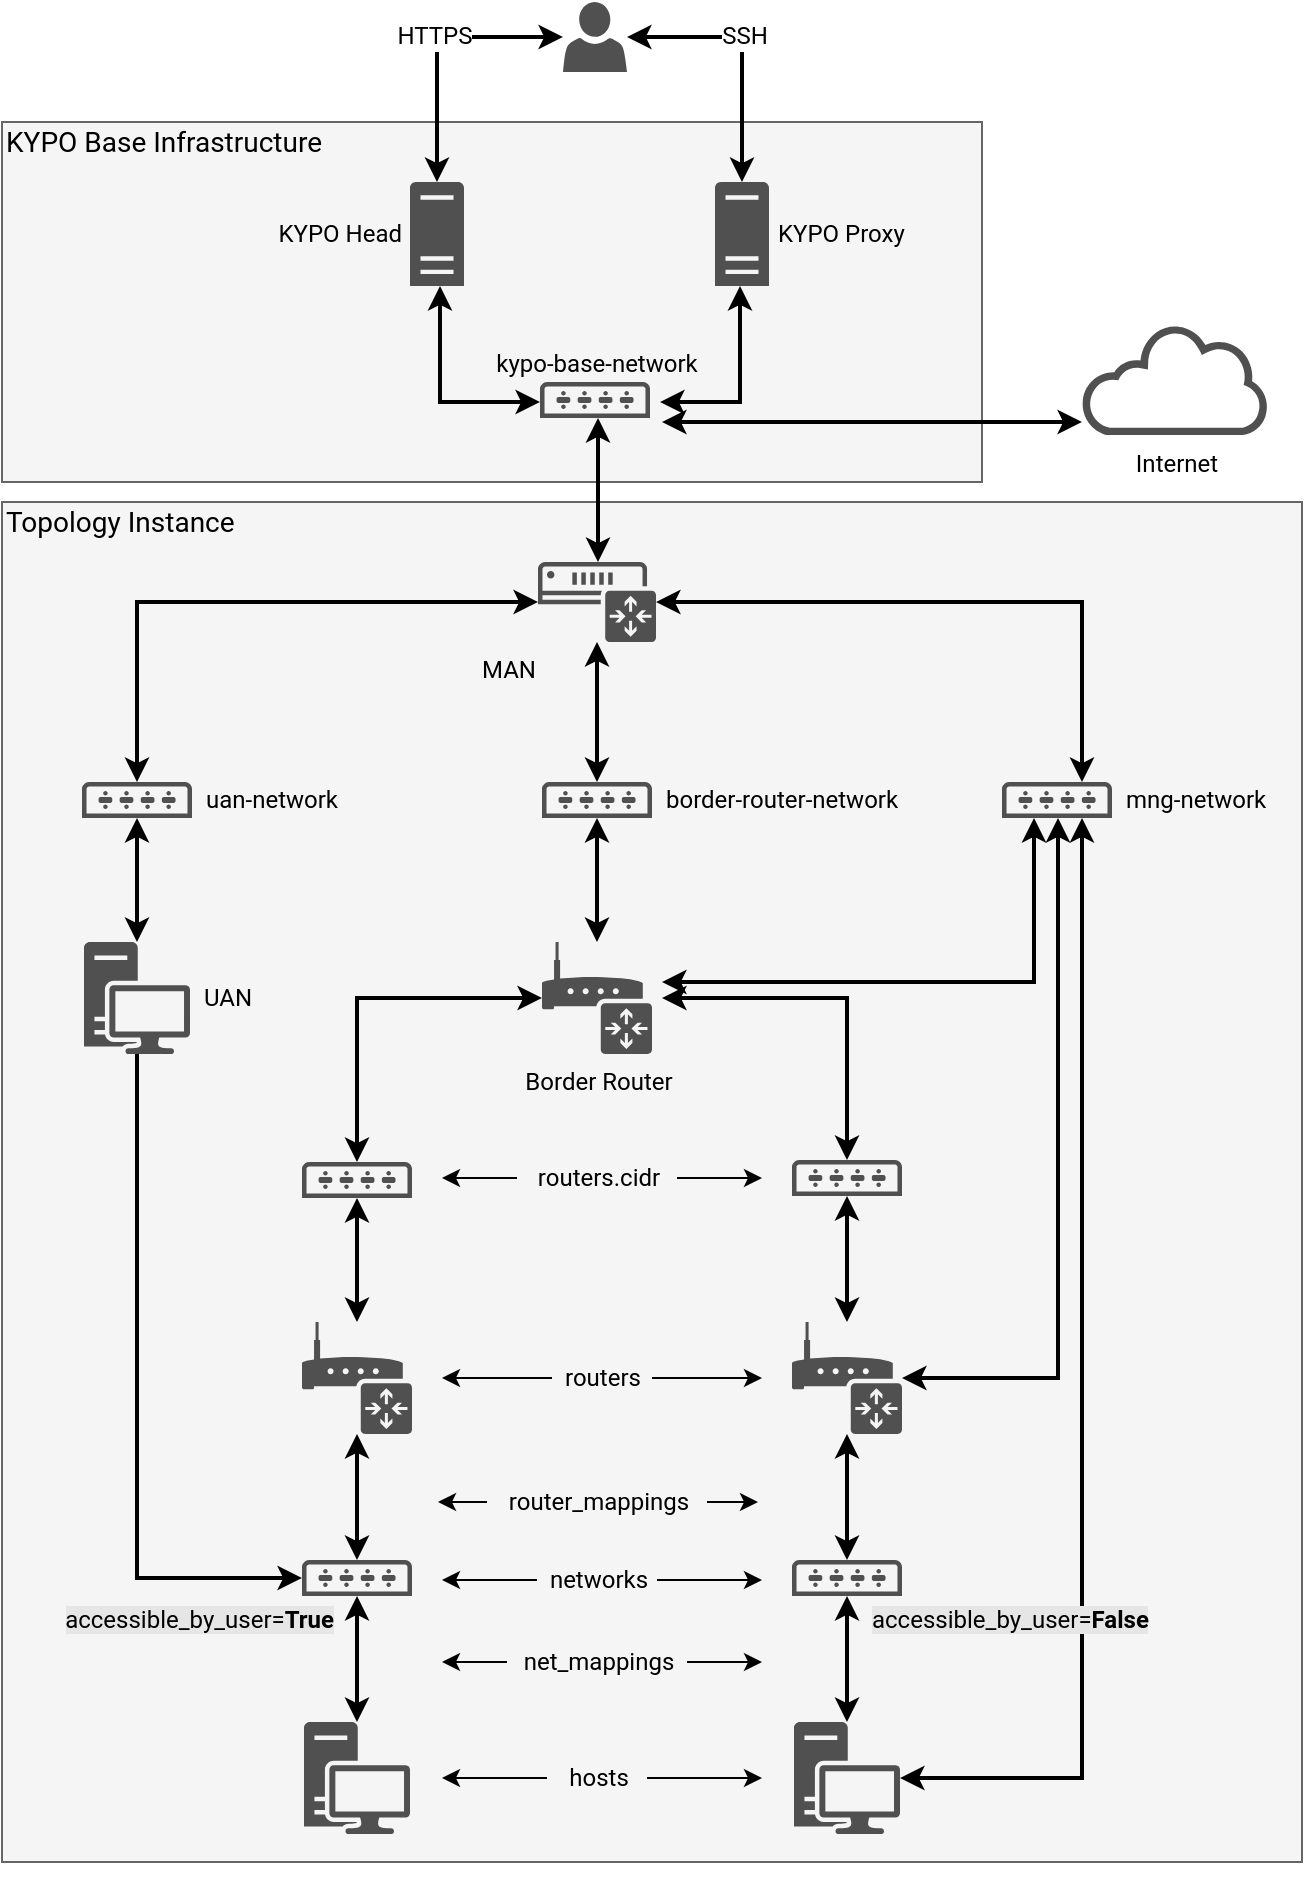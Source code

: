 <mxfile version="13.7.9" type="google"><diagram id="Jyk7rCg8KGbtXq0Xk9HY" name="Page-1"><mxGraphModel dx="2072" dy="863" grid="1" gridSize="10" guides="1" tooltips="1" connect="1" arrows="1" fold="1" page="1" pageScale="1" pageWidth="650" pageHeight="950" math="0" shadow="0"><root><mxCell id="0"/><mxCell id="iMye_LXfVpJSYTO0qSQB-12" value="background" style="" parent="0"/><mxCell id="iMye_LXfVpJSYTO0qSQB-56" value="" style="rounded=0;whiteSpace=wrap;html=1;labelBackgroundColor=none;fontSize=12;noLabel=1;fontColor=none;fillColor=none;strokeColor=#FFFFFF;" parent="iMye_LXfVpJSYTO0qSQB-12" vertex="1"><mxGeometry x="-650" width="650" height="930" as="geometry"/></mxCell><mxCell id="iMye_LXfVpJSYTO0qSQB-13" value="" style="rounded=0;whiteSpace=wrap;html=1;fillColor=#f5f5f5;strokeColor=#666666;fontColor=#333333;fontFamily=Roboto;fontSource=https%3A%2F%2Ffonts.googleapis.com%2Fcss%3Ffamily%3DRoboto;fontSize=12;" parent="iMye_LXfVpJSYTO0qSQB-12" vertex="1"><mxGeometry x="-650" y="250" width="650" height="680" as="geometry"/></mxCell><mxCell id="iMye_LXfVpJSYTO0qSQB-51" value="" style="rounded=0;whiteSpace=wrap;html=1;labelBackgroundColor=#E6E6E6;fontSize=12;strokeColor=#666666;fontColor=#333333;fillColor=#f5f5f5;fontFamily=Roboto;fontSource=https%3A%2F%2Ffonts.googleapis.com%2Fcss%3Ffamily%3DRoboto;" parent="iMye_LXfVpJSYTO0qSQB-12" vertex="1"><mxGeometry x="-650" y="60" width="490" height="180" as="geometry"/></mxCell><mxCell id="1" value="sandbox" parent="0"/><mxCell id="cK_maNlCVZVQSUSzoBmn-1" value="" style="pointerEvents=1;shadow=0;dashed=0;html=1;strokeColor=none;labelPosition=center;verticalLabelPosition=bottom;verticalAlign=top;outlineConnect=0;align=center;shape=mxgraph.office.devices.workstation;fillColor=#505050;fontFamily=Roboto;fontSource=https%3A%2F%2Ffonts.googleapis.com%2Fcss%3Ffamily%3DRoboto;fontSize=12;" parent="1" vertex="1"><mxGeometry x="-499" y="860" width="53" height="56" as="geometry"/></mxCell><mxCell id="cK_maNlCVZVQSUSzoBmn-2" value="" style="pointerEvents=1;shadow=0;dashed=0;html=1;strokeColor=none;labelPosition=center;verticalLabelPosition=bottom;verticalAlign=top;outlineConnect=0;align=center;shape=mxgraph.office.devices.workstation;fillColor=#505050;fontFamily=Roboto;fontSource=https%3A%2F%2Ffonts.googleapis.com%2Fcss%3Ffamily%3DRoboto;fontSize=12;" parent="1" vertex="1"><mxGeometry x="-254" y="860" width="53" height="56" as="geometry"/></mxCell><mxCell id="cK_maNlCVZVQSUSzoBmn-3" value="accessible_by_user=&lt;b style=&quot;font-size: 12px;&quot;&gt;True&lt;/b&gt;" style="pointerEvents=1;shadow=0;dashed=0;html=1;strokeColor=none;labelPosition=left;verticalLabelPosition=bottom;verticalAlign=top;outlineConnect=0;align=right;shape=mxgraph.office.devices.switch;spacingLeft=0;spacingBottom=0;spacingTop=0;spacing=0;spacingRight=-15;fontSize=12;labelBackgroundColor=#E6E6E6;fillColor=#505050;fontFamily=Roboto;fontSource=https%3A%2F%2Ffonts.googleapis.com%2Fcss%3Ffamily%3DRoboto;" parent="1" vertex="1"><mxGeometry x="-500" y="779" width="55" height="18" as="geometry"/></mxCell><mxCell id="cK_maNlCVZVQSUSzoBmn-5" value="" style="pointerEvents=1;shadow=0;dashed=0;html=1;strokeColor=none;labelPosition=center;verticalLabelPosition=bottom;verticalAlign=top;outlineConnect=0;align=center;shape=mxgraph.office.devices.router;fillColor=#505050;fontFamily=Roboto;fontSource=https%3A%2F%2Ffonts.googleapis.com%2Fcss%3Ffamily%3DRoboto;fontSize=12;" parent="1" vertex="1"><mxGeometry x="-500" y="660" width="55" height="56" as="geometry"/></mxCell><mxCell id="cK_maNlCVZVQSUSzoBmn-6" value="" style="pointerEvents=1;shadow=0;dashed=0;html=1;strokeColor=none;labelPosition=center;verticalLabelPosition=bottom;verticalAlign=top;outlineConnect=0;align=center;shape=mxgraph.office.devices.router;fillColor=#505050;fontFamily=Roboto;fontSource=https%3A%2F%2Ffonts.googleapis.com%2Fcss%3Ffamily%3DRoboto;fontSize=12;" parent="1" vertex="1"><mxGeometry x="-255" y="660" width="55" height="56" as="geometry"/></mxCell><mxCell id="cK_maNlCVZVQSUSzoBmn-7" value="" style="pointerEvents=1;shadow=0;dashed=0;html=1;strokeColor=none;labelPosition=center;verticalLabelPosition=bottom;verticalAlign=top;outlineConnect=0;align=center;shape=mxgraph.office.devices.switch;fillColor=#505050;fontFamily=Roboto;fontSource=https%3A%2F%2Ffonts.googleapis.com%2Fcss%3Ffamily%3DRoboto;fontSize=12;" parent="1" vertex="1"><mxGeometry x="-500" y="580" width="55" height="18" as="geometry"/></mxCell><mxCell id="cK_maNlCVZVQSUSzoBmn-8" value="uan-network" style="pointerEvents=1;shadow=0;dashed=0;html=1;strokeColor=none;labelPosition=right;verticalLabelPosition=middle;verticalAlign=middle;outlineConnect=0;align=left;shape=mxgraph.office.devices.switch;spacingLeft=5;fillColor=#505050;fontFamily=Roboto;fontSource=https%3A%2F%2Ffonts.googleapis.com%2Fcss%3Ffamily%3DRoboto;fontSize=12;" parent="1" vertex="1"><mxGeometry x="-610" y="390" width="55" height="18" as="geometry"/></mxCell><mxCell id="cK_maNlCVZVQSUSzoBmn-9" value="Border Router" style="pointerEvents=1;shadow=0;dashed=0;strokeColor=none;labelPosition=center;verticalLabelPosition=bottom;verticalAlign=top;outlineConnect=0;align=center;shape=mxgraph.office.devices.router;labelBackgroundColor=none;html=1;fillColor=#505050;fontFamily=Roboto;fontSource=https%3A%2F%2Ffonts.googleapis.com%2Fcss%3Ffamily%3DRoboto;fontSize=12;" parent="1" vertex="1"><mxGeometry x="-380" y="470" width="55" height="56" as="geometry"/></mxCell><mxCell id="cK_maNlCVZVQSUSzoBmn-10" value="mng-network" style="pointerEvents=1;shadow=0;dashed=0;html=1;strokeColor=none;labelPosition=right;verticalLabelPosition=middle;verticalAlign=middle;outlineConnect=0;align=left;shape=mxgraph.office.devices.switch;spacingRight=0;spacingLeft=5;labelBackgroundColor=none;labelBorderColor=none;fillColor=#505050;fontFamily=Roboto;fontSource=https%3A%2F%2Ffonts.googleapis.com%2Fcss%3Ffamily%3DRoboto;fontSize=12;" parent="1" vertex="1"><mxGeometry x="-150" y="390" width="55" height="18" as="geometry"/></mxCell><mxCell id="cK_maNlCVZVQSUSzoBmn-12" value="MAN" style="pointerEvents=1;shadow=0;dashed=0;html=1;strokeColor=none;labelPosition=left;verticalLabelPosition=bottom;verticalAlign=top;outlineConnect=0;align=right;shape=mxgraph.office.devices.ip_gateway;fillColor=#505050;fontFamily=Roboto;fontSource=https%3A%2F%2Ffonts.googleapis.com%2Fcss%3Ffamily%3DRoboto;fontSize=12;" parent="1" vertex="1"><mxGeometry x="-382" y="280" width="59" height="40" as="geometry"/></mxCell><mxCell id="cK_maNlCVZVQSUSzoBmn-13" value="" style="pointerEvents=1;shadow=0;dashed=0;html=1;strokeColor=none;labelPosition=center;verticalLabelPosition=bottom;verticalAlign=top;outlineConnect=0;align=center;shape=mxgraph.office.devices.switch;fillColor=#505050;fontFamily=Roboto;fontSource=https%3A%2F%2Ffonts.googleapis.com%2Fcss%3Ffamily%3DRoboto;fontSize=12;" parent="1" vertex="1"><mxGeometry x="-255" y="579" width="55" height="18" as="geometry"/></mxCell><mxCell id="cK_maNlCVZVQSUSzoBmn-14" value="&lt;div style=&quot;font-size: 12px;&quot; align=&quot;center&quot;&gt;border-router-network&lt;/div&gt;" style="pointerEvents=1;shadow=0;dashed=0;html=1;strokeColor=none;labelPosition=right;verticalLabelPosition=middle;verticalAlign=middle;outlineConnect=0;align=left;shape=mxgraph.office.devices.switch;spacingLeft=5;fillColor=#505050;fontFamily=Roboto;fontSource=https%3A%2F%2Ffonts.googleapis.com%2Fcss%3Ffamily%3DRoboto;fontSize=12;" parent="1" vertex="1"><mxGeometry x="-380" y="390" width="55" height="18" as="geometry"/></mxCell><mxCell id="cK_maNlCVZVQSUSzoBmn-15" value="UAN" style="pointerEvents=1;shadow=0;dashed=0;html=1;strokeColor=none;labelPosition=right;verticalLabelPosition=middle;verticalAlign=middle;outlineConnect=0;align=left;shape=mxgraph.office.devices.workstation;spacingLeft=5;fillColor=#505050;fontFamily=Roboto;fontSource=https%3A%2F%2Ffonts.googleapis.com%2Fcss%3Ffamily%3DRoboto;fontSize=12;" parent="1" vertex="1"><mxGeometry x="-609" y="470" width="53" height="56" as="geometry"/></mxCell><mxCell id="cK_maNlCVZVQSUSzoBmn-38" value="&lt;div style=&quot;font-size: 12px;&quot;&gt;kypo-base-network&lt;/div&gt;" style="pointerEvents=1;shadow=0;dashed=0;html=1;strokeColor=none;fillColor=#505050;labelPosition=center;verticalLabelPosition=top;verticalAlign=bottom;outlineConnect=0;align=center;shape=mxgraph.office.devices.switch;fontColor=#000000;spacingLeft=0;fontFamily=Roboto;fontSource=https%3A%2F%2Ffonts.googleapis.com%2Fcss%3Ffamily%3DRoboto;fontSize=12;" parent="1" vertex="1"><mxGeometry x="-381" y="190" width="55" height="18" as="geometry"/></mxCell><mxCell id="cK_maNlCVZVQSUSzoBmn-40" value="KYPO Head" style="pointerEvents=1;shadow=0;dashed=0;html=1;strokeColor=none;fillColor=#505050;labelPosition=left;verticalLabelPosition=middle;verticalAlign=middle;outlineConnect=0;align=right;shape=mxgraph.office.servers.server_generic;fontColor=#000000;spacingLeft=0;spacingRight=3;fontFamily=Roboto;fontSource=https%3A%2F%2Ffonts.googleapis.com%2Fcss%3Ffamily%3DRoboto;fontSize=12;" parent="1" vertex="1"><mxGeometry x="-446" y="90" width="27" height="52" as="geometry"/></mxCell><mxCell id="cK_maNlCVZVQSUSzoBmn-36" style="edgeStyle=orthogonalEdgeStyle;rounded=0;orthogonalLoop=1;jettySize=auto;html=1;startArrow=classic;startFill=1;endArrow=classic;endFill=1;strokeWidth=2;fontColor=#33FF33;fontFamily=Roboto;fontSource=https%3A%2F%2Ffonts.googleapis.com%2Fcss%3Ffamily%3DRoboto;fontSize=12;" parent="1" source="cK_maNlCVZVQSUSzoBmn-2" target="cK_maNlCVZVQSUSzoBmn-10" edge="1"><mxGeometry relative="1" as="geometry"><Array as="points"><mxPoint x="-110" y="888"/></Array></mxGeometry></mxCell><mxCell id="cK_maNlCVZVQSUSzoBmn-26" style="edgeStyle=orthogonalEdgeStyle;rounded=0;orthogonalLoop=1;jettySize=auto;html=1;startArrow=classic;startFill=1;strokeWidth=2;fontColor=#33FF33;fontFamily=Roboto;fontSource=https%3A%2F%2Ffonts.googleapis.com%2Fcss%3Ffamily%3DRoboto;fontSize=12;" parent="1" source="cK_maNlCVZVQSUSzoBmn-3" target="cK_maNlCVZVQSUSzoBmn-1" edge="1"><mxGeometry relative="1" as="geometry"/></mxCell><mxCell id="cK_maNlCVZVQSUSzoBmn-32" style="edgeStyle=orthogonalEdgeStyle;rounded=0;orthogonalLoop=1;jettySize=auto;html=1;startArrow=classic;startFill=1;strokeWidth=2;fontColor=#33FF33;endArrow=none;endFill=0;fontFamily=Roboto;fontSource=https%3A%2F%2Ffonts.googleapis.com%2Fcss%3Ffamily%3DRoboto;fontSize=12;" parent="1" source="cK_maNlCVZVQSUSzoBmn-3" target="cK_maNlCVZVQSUSzoBmn-15" edge="1"><mxGeometry relative="1" as="geometry"/></mxCell><mxCell id="cK_maNlCVZVQSUSzoBmn-24" style="edgeStyle=orthogonalEdgeStyle;rounded=0;orthogonalLoop=1;jettySize=auto;html=1;startArrow=classic;startFill=1;strokeWidth=2;fontColor=#33FF33;fontFamily=Roboto;fontSource=https%3A%2F%2Ffonts.googleapis.com%2Fcss%3Ffamily%3DRoboto;fontSize=12;" parent="1" source="cK_maNlCVZVQSUSzoBmn-4" target="cK_maNlCVZVQSUSzoBmn-2" edge="1"><mxGeometry relative="1" as="geometry"/></mxCell><mxCell id="cK_maNlCVZVQSUSzoBmn-25" style="edgeStyle=orthogonalEdgeStyle;rounded=0;orthogonalLoop=1;jettySize=auto;html=1;startArrow=classic;startFill=1;strokeWidth=2;fontColor=#33FF33;fontFamily=Roboto;fontSource=https%3A%2F%2Ffonts.googleapis.com%2Fcss%3Ffamily%3DRoboto;fontSize=12;" parent="1" source="cK_maNlCVZVQSUSzoBmn-5" target="cK_maNlCVZVQSUSzoBmn-3" edge="1"><mxGeometry relative="1" as="geometry"/></mxCell><mxCell id="cK_maNlCVZVQSUSzoBmn-23" style="edgeStyle=orthogonalEdgeStyle;rounded=0;orthogonalLoop=1;jettySize=auto;html=1;startArrow=classic;startFill=1;strokeWidth=2;fontColor=#33FF33;fontFamily=Roboto;fontSource=https%3A%2F%2Ffonts.googleapis.com%2Fcss%3Ffamily%3DRoboto;fontSize=12;" parent="1" source="cK_maNlCVZVQSUSzoBmn-6" target="cK_maNlCVZVQSUSzoBmn-4" edge="1"><mxGeometry relative="1" as="geometry"/></mxCell><mxCell id="cK_maNlCVZVQSUSzoBmn-35" style="edgeStyle=orthogonalEdgeStyle;rounded=0;orthogonalLoop=1;jettySize=auto;html=1;startArrow=classic;startFill=1;endArrow=classic;endFill=1;strokeWidth=2;fontColor=#33FF33;fontFamily=Roboto;fontSource=https%3A%2F%2Ffonts.googleapis.com%2Fcss%3Ffamily%3DRoboto;fontSize=12;" parent="1" source="cK_maNlCVZVQSUSzoBmn-6" target="cK_maNlCVZVQSUSzoBmn-10" edge="1"><mxGeometry relative="1" as="geometry"><Array as="points"><mxPoint x="-122" y="688"/></Array></mxGeometry></mxCell><mxCell id="cK_maNlCVZVQSUSzoBmn-21" style="edgeStyle=orthogonalEdgeStyle;rounded=0;orthogonalLoop=1;jettySize=auto;html=1;startArrow=classic;startFill=1;strokeWidth=2;fontColor=#33FF33;fontFamily=Roboto;fontSource=https%3A%2F%2Ffonts.googleapis.com%2Fcss%3Ffamily%3DRoboto;fontSize=12;" parent="1" source="cK_maNlCVZVQSUSzoBmn-7" target="cK_maNlCVZVQSUSzoBmn-5" edge="1"><mxGeometry relative="1" as="geometry"/></mxCell><mxCell id="cK_maNlCVZVQSUSzoBmn-30" style="edgeStyle=orthogonalEdgeStyle;rounded=0;orthogonalLoop=1;jettySize=auto;html=1;startArrow=classic;startFill=1;strokeWidth=2;fontColor=#33FF33;fontFamily=Roboto;fontSource=https%3A%2F%2Ffonts.googleapis.com%2Fcss%3Ffamily%3DRoboto;fontSize=12;" parent="1" source="cK_maNlCVZVQSUSzoBmn-8" target="cK_maNlCVZVQSUSzoBmn-15" edge="1"><mxGeometry relative="1" as="geometry"/></mxCell><mxCell id="cK_maNlCVZVQSUSzoBmn-20" style="edgeStyle=orthogonalEdgeStyle;rounded=0;orthogonalLoop=1;jettySize=auto;html=1;startArrow=classic;startFill=1;strokeWidth=2;fontColor=#33FF33;fontFamily=Roboto;fontSource=https%3A%2F%2Ffonts.googleapis.com%2Fcss%3Ffamily%3DRoboto;fontSize=12;" parent="1" source="cK_maNlCVZVQSUSzoBmn-9" target="cK_maNlCVZVQSUSzoBmn-7" edge="1"><mxGeometry relative="1" as="geometry"/></mxCell><mxCell id="cK_maNlCVZVQSUSzoBmn-27" style="edgeStyle=orthogonalEdgeStyle;rounded=0;orthogonalLoop=1;jettySize=auto;html=1;startArrow=classic;startFill=1;strokeWidth=2;fontColor=#33FF33;fontFamily=Roboto;fontSource=https%3A%2F%2Ffonts.googleapis.com%2Fcss%3Ffamily%3DRoboto;fontSize=12;" parent="1" source="cK_maNlCVZVQSUSzoBmn-9" target="cK_maNlCVZVQSUSzoBmn-14" edge="1"><mxGeometry relative="1" as="geometry"/></mxCell><mxCell id="cK_maNlCVZVQSUSzoBmn-37" style="edgeStyle=orthogonalEdgeStyle;rounded=0;orthogonalLoop=1;jettySize=auto;html=1;startArrow=classic;startFill=1;endArrow=classic;endFill=1;strokeWidth=2;fontColor=#33FF33;fontFamily=Roboto;fontSource=https%3A%2F%2Ffonts.googleapis.com%2Fcss%3Ffamily%3DRoboto;fontSize=12;" parent="1" edge="1"><mxGeometry relative="1" as="geometry"><mxPoint x="-134.0" y="408" as="targetPoint"/><Array as="points"><mxPoint x="-134" y="490"/></Array><mxPoint x="-320" y="490" as="sourcePoint"/></mxGeometry></mxCell><mxCell id="cK_maNlCVZVQSUSzoBmn-29" style="edgeStyle=orthogonalEdgeStyle;rounded=0;orthogonalLoop=1;jettySize=auto;html=1;startArrow=classic;startFill=1;strokeWidth=2;fontColor=#33FF33;fontFamily=Roboto;fontSource=https%3A%2F%2Ffonts.googleapis.com%2Fcss%3Ffamily%3DRoboto;fontSize=12;" parent="1" source="cK_maNlCVZVQSUSzoBmn-12" target="cK_maNlCVZVQSUSzoBmn-8" edge="1"><mxGeometry relative="1" as="geometry"/></mxCell><mxCell id="cK_maNlCVZVQSUSzoBmn-33" style="edgeStyle=orthogonalEdgeStyle;rounded=0;orthogonalLoop=1;jettySize=auto;html=1;startArrow=classic;startFill=1;endArrow=classic;endFill=1;strokeWidth=2;fontColor=#33FF33;fontFamily=Roboto;fontSource=https%3A%2F%2Ffonts.googleapis.com%2Fcss%3Ffamily%3DRoboto;fontSize=12;" parent="1" source="cK_maNlCVZVQSUSzoBmn-12" target="cK_maNlCVZVQSUSzoBmn-10" edge="1"><mxGeometry relative="1" as="geometry"><Array as="points"><mxPoint x="-110" y="300"/></Array></mxGeometry></mxCell><mxCell id="cK_maNlCVZVQSUSzoBmn-19" style="edgeStyle=orthogonalEdgeStyle;rounded=0;orthogonalLoop=1;jettySize=auto;html=1;strokeWidth=2;startArrow=classic;startFill=1;fontFamily=Roboto;fontSource=https%3A%2F%2Ffonts.googleapis.com%2Fcss%3Ffamily%3DRoboto;fontSize=12;" parent="1" source="cK_maNlCVZVQSUSzoBmn-13" edge="1"><mxGeometry relative="1" as="geometry"><Array as="points"><mxPoint x="-227" y="498"/></Array><mxPoint x="-320" y="498" as="targetPoint"/></mxGeometry></mxCell><mxCell id="cK_maNlCVZVQSUSzoBmn-22" style="edgeStyle=orthogonalEdgeStyle;rounded=0;orthogonalLoop=1;jettySize=auto;html=1;startArrow=classic;startFill=1;strokeWidth=2;fontColor=#33FF33;fontFamily=Roboto;fontSource=https%3A%2F%2Ffonts.googleapis.com%2Fcss%3Ffamily%3DRoboto;fontSize=12;" parent="1" source="cK_maNlCVZVQSUSzoBmn-13" target="cK_maNlCVZVQSUSzoBmn-6" edge="1"><mxGeometry relative="1" as="geometry"/></mxCell><mxCell id="cK_maNlCVZVQSUSzoBmn-28" style="edgeStyle=orthogonalEdgeStyle;rounded=0;orthogonalLoop=1;jettySize=auto;html=1;startArrow=classic;startFill=1;strokeWidth=2;fontColor=#33FF33;fontFamily=Roboto;fontSource=https%3A%2F%2Ffonts.googleapis.com%2Fcss%3Ffamily%3DRoboto;fontSize=12;" parent="1" source="cK_maNlCVZVQSUSzoBmn-14" target="cK_maNlCVZVQSUSzoBmn-12" edge="1"><mxGeometry relative="1" as="geometry"/></mxCell><mxCell id="cK_maNlCVZVQSUSzoBmn-39" style="edgeStyle=orthogonalEdgeStyle;rounded=0;orthogonalLoop=1;jettySize=auto;html=1;startArrow=classic;startFill=1;endArrow=classic;endFill=1;strokeWidth=2;fontColor=#33FF33;fontFamily=Roboto;fontSource=https%3A%2F%2Ffonts.googleapis.com%2Fcss%3Ffamily%3DRoboto;fontSize=12;" parent="1" source="cK_maNlCVZVQSUSzoBmn-38" target="cK_maNlCVZVQSUSzoBmn-12" edge="1"><mxGeometry relative="1" as="geometry"><Array as="points"><mxPoint x="-352" y="230"/><mxPoint x="-352" y="230"/></Array></mxGeometry></mxCell><mxCell id="cK_maNlCVZVQSUSzoBmn-41" style="edgeStyle=orthogonalEdgeStyle;rounded=0;orthogonalLoop=1;jettySize=auto;html=1;startArrow=classic;startFill=1;endArrow=classic;endFill=1;strokeColor=#000000;strokeWidth=2;fontColor=#000000;fontFamily=Roboto;fontSource=https%3A%2F%2Ffonts.googleapis.com%2Fcss%3Ffamily%3DRoboto;fontSize=12;" parent="1" source="cK_maNlCVZVQSUSzoBmn-40" target="cK_maNlCVZVQSUSzoBmn-38" edge="1"><mxGeometry relative="1" as="geometry"><mxPoint x="-391" y="200" as="targetPoint"/><Array as="points"><mxPoint x="-431" y="200"/></Array></mxGeometry></mxCell><mxCell id="iMye_LXfVpJSYTO0qSQB-35" style="edgeStyle=orthogonalEdgeStyle;rounded=0;jumpSize=6;orthogonalLoop=1;jettySize=auto;html=1;startSize=6;endArrow=classic;endFill=1;endSize=6;strokeWidth=1;fontFamily=Roboto;fontSource=https%3A%2F%2Ffonts.googleapis.com%2Fcss%3Ffamily%3DRoboto;fontSize=12;" parent="1" source="iMye_LXfVpJSYTO0qSQB-1" edge="1"><mxGeometry relative="1" as="geometry"><mxPoint x="-270" y="888" as="targetPoint"/></mxGeometry></mxCell><mxCell id="iMye_LXfVpJSYTO0qSQB-36" style="edgeStyle=orthogonalEdgeStyle;rounded=0;jumpSize=6;orthogonalLoop=1;jettySize=auto;html=1;startSize=6;endArrow=classic;endFill=1;endSize=6;strokeWidth=1;fontFamily=Roboto;fontSource=https%3A%2F%2Ffonts.googleapis.com%2Fcss%3Ffamily%3DRoboto;fontSize=12;" parent="1" source="iMye_LXfVpJSYTO0qSQB-1" edge="1"><mxGeometry relative="1" as="geometry"><mxPoint x="-430" y="888" as="targetPoint"/></mxGeometry></mxCell><mxCell id="iMye_LXfVpJSYTO0qSQB-1" value="hosts" style="text;html=1;align=center;verticalAlign=middle;resizable=0;points=[];autosize=1;fontFamily=Roboto;fontSource=https%3A%2F%2Ffonts.googleapis.com%2Fcss%3Ffamily%3DRoboto;fontSize=12;" parent="1" vertex="1"><mxGeometry x="-377.5" y="878" width="50" height="20" as="geometry"/></mxCell><mxCell id="iMye_LXfVpJSYTO0qSQB-31" style="edgeStyle=orthogonalEdgeStyle;rounded=0;jumpSize=6;orthogonalLoop=1;jettySize=auto;html=1;startSize=6;endArrow=classic;endFill=1;endSize=6;strokeWidth=1;fontFamily=Roboto;fontSource=https%3A%2F%2Ffonts.googleapis.com%2Fcss%3Ffamily%3DRoboto;fontSize=12;" parent="1" source="iMye_LXfVpJSYTO0qSQB-2" edge="1"><mxGeometry relative="1" as="geometry"><mxPoint x="-270" y="830" as="targetPoint"/></mxGeometry></mxCell><mxCell id="iMye_LXfVpJSYTO0qSQB-32" style="edgeStyle=orthogonalEdgeStyle;rounded=0;jumpSize=6;orthogonalLoop=1;jettySize=auto;html=1;startSize=6;endArrow=classic;endFill=1;endSize=6;strokeWidth=1;fontFamily=Roboto;fontSource=https%3A%2F%2Ffonts.googleapis.com%2Fcss%3Ffamily%3DRoboto;fontSize=12;" parent="1" source="iMye_LXfVpJSYTO0qSQB-2" edge="1"><mxGeometry relative="1" as="geometry"><mxPoint x="-430" y="830" as="targetPoint"/></mxGeometry></mxCell><mxCell id="iMye_LXfVpJSYTO0qSQB-2" value="net_mappings" style="text;html=1;align=center;verticalAlign=middle;resizable=0;points=[];autosize=1;fontFamily=Roboto;fontSource=https%3A%2F%2Ffonts.googleapis.com%2Fcss%3Ffamily%3DRoboto;fontSize=12;" parent="1" vertex="1"><mxGeometry x="-397.5" y="820" width="90" height="20" as="geometry"/></mxCell><mxCell id="iMye_LXfVpJSYTO0qSQB-28" style="edgeStyle=orthogonalEdgeStyle;rounded=0;jumpSize=6;orthogonalLoop=1;jettySize=auto;html=1;startSize=6;endArrow=classic;endFill=1;endSize=6;strokeWidth=1;fontFamily=Roboto;fontSource=https%3A%2F%2Ffonts.googleapis.com%2Fcss%3Ffamily%3DRoboto;fontSize=12;" parent="1" source="iMye_LXfVpJSYTO0qSQB-3" edge="1"><mxGeometry relative="1" as="geometry"><mxPoint x="-272" y="750" as="targetPoint"/><Array as="points"><mxPoint x="-280" y="750"/><mxPoint x="-280" y="750"/></Array></mxGeometry></mxCell><mxCell id="iMye_LXfVpJSYTO0qSQB-29" style="edgeStyle=orthogonalEdgeStyle;rounded=0;jumpSize=6;orthogonalLoop=1;jettySize=auto;html=1;startSize=6;endArrow=classic;endFill=1;endSize=6;strokeWidth=1;fontFamily=Roboto;fontSource=https%3A%2F%2Ffonts.googleapis.com%2Fcss%3Ffamily%3DRoboto;fontSize=12;" parent="1" source="iMye_LXfVpJSYTO0qSQB-3" edge="1"><mxGeometry relative="1" as="geometry"><mxPoint x="-432" y="750" as="targetPoint"/><Array as="points"><mxPoint x="-412" y="750"/><mxPoint x="-412" y="750"/></Array></mxGeometry></mxCell><mxCell id="iMye_LXfVpJSYTO0qSQB-3" value="&lt;div style=&quot;font-size: 12px;&quot;&gt;router_mappings&lt;/div&gt;" style="text;html=1;align=center;verticalAlign=middle;resizable=0;points=[];autosize=1;fontFamily=Roboto;fontSource=https%3A%2F%2Ffonts.googleapis.com%2Fcss%3Ffamily%3DRoboto;fontSize=12;" parent="1" vertex="1"><mxGeometry x="-407.5" y="740" width="110" height="20" as="geometry"/></mxCell><mxCell id="iMye_LXfVpJSYTO0qSQB-33" style="edgeStyle=orthogonalEdgeStyle;rounded=0;jumpSize=6;orthogonalLoop=1;jettySize=auto;html=1;startSize=6;endArrow=classic;endFill=1;endSize=6;strokeWidth=1;fontFamily=Roboto;fontSource=https%3A%2F%2Ffonts.googleapis.com%2Fcss%3Ffamily%3DRoboto;fontSize=12;" parent="1" source="iMye_LXfVpJSYTO0qSQB-4" edge="1"><mxGeometry relative="1" as="geometry"><mxPoint x="-270" y="789" as="targetPoint"/></mxGeometry></mxCell><mxCell id="iMye_LXfVpJSYTO0qSQB-34" style="edgeStyle=orthogonalEdgeStyle;rounded=0;jumpSize=6;orthogonalLoop=1;jettySize=auto;html=1;startSize=6;endArrow=classic;endFill=1;endSize=6;strokeWidth=1;fontFamily=Roboto;fontSource=https%3A%2F%2Ffonts.googleapis.com%2Fcss%3Ffamily%3DRoboto;fontSize=12;" parent="1" source="iMye_LXfVpJSYTO0qSQB-4" edge="1"><mxGeometry relative="1" as="geometry"><mxPoint x="-430" y="789" as="targetPoint"/></mxGeometry></mxCell><mxCell id="iMye_LXfVpJSYTO0qSQB-4" value="networks" style="text;html=1;align=center;verticalAlign=middle;resizable=0;points=[];autosize=1;fontFamily=Roboto;fontSource=https%3A%2F%2Ffonts.googleapis.com%2Fcss%3Ffamily%3DRoboto;fontSize=12;" parent="1" vertex="1"><mxGeometry x="-382.5" y="779" width="60" height="20" as="geometry"/></mxCell><mxCell id="iMye_LXfVpJSYTO0qSQB-37" style="edgeStyle=orthogonalEdgeStyle;rounded=0;jumpSize=6;orthogonalLoop=1;jettySize=auto;html=1;startSize=6;endArrow=classic;endFill=1;endSize=6;strokeWidth=1;fontFamily=Roboto;fontSource=https%3A%2F%2Ffonts.googleapis.com%2Fcss%3Ffamily%3DRoboto;fontSize=12;" parent="1" source="iMye_LXfVpJSYTO0qSQB-5" edge="1"><mxGeometry relative="1" as="geometry"><mxPoint x="-270" y="688" as="targetPoint"/></mxGeometry></mxCell><mxCell id="iMye_LXfVpJSYTO0qSQB-38" style="edgeStyle=orthogonalEdgeStyle;rounded=0;jumpSize=6;orthogonalLoop=1;jettySize=auto;html=1;startSize=6;endArrow=classic;endFill=1;endSize=6;strokeWidth=1;fontFamily=Roboto;fontSource=https%3A%2F%2Ffonts.googleapis.com%2Fcss%3Ffamily%3DRoboto;fontSize=12;" parent="1" source="iMye_LXfVpJSYTO0qSQB-5" edge="1"><mxGeometry relative="1" as="geometry"><mxPoint x="-430" y="688" as="targetPoint"/></mxGeometry></mxCell><mxCell id="iMye_LXfVpJSYTO0qSQB-5" value="routers" style="text;html=1;align=center;verticalAlign=middle;resizable=0;points=[];autosize=1;fontFamily=Roboto;fontSource=https%3A%2F%2Ffonts.googleapis.com%2Fcss%3Ffamily%3DRoboto;fontSize=12;" parent="1" vertex="1"><mxGeometry x="-375" y="678" width="50" height="20" as="geometry"/></mxCell><mxCell id="iMye_LXfVpJSYTO0qSQB-39" style="edgeStyle=orthogonalEdgeStyle;rounded=0;jumpSize=6;orthogonalLoop=1;jettySize=auto;html=1;startSize=6;endArrow=classic;endFill=1;endSize=6;strokeWidth=1;fontFamily=Roboto;fontSource=https%3A%2F%2Ffonts.googleapis.com%2Fcss%3Ffamily%3DRoboto;fontSize=12;" parent="1" source="iMye_LXfVpJSYTO0qSQB-6" edge="1"><mxGeometry relative="1" as="geometry"><mxPoint x="-270" y="588" as="targetPoint"/></mxGeometry></mxCell><mxCell id="iMye_LXfVpJSYTO0qSQB-40" style="edgeStyle=orthogonalEdgeStyle;rounded=0;jumpSize=6;orthogonalLoop=1;jettySize=auto;html=1;startSize=6;endArrow=classic;endFill=1;endSize=6;strokeWidth=1;fontFamily=Roboto;fontSource=https%3A%2F%2Ffonts.googleapis.com%2Fcss%3Ffamily%3DRoboto;fontSize=12;" parent="1" source="iMye_LXfVpJSYTO0qSQB-6" edge="1"><mxGeometry relative="1" as="geometry"><mxPoint x="-430" y="588" as="targetPoint"/></mxGeometry></mxCell><mxCell id="iMye_LXfVpJSYTO0qSQB-6" value="routers.cidr" style="text;html=1;align=center;verticalAlign=middle;resizable=0;points=[];autosize=1;fontFamily=Roboto;fontSource=https%3A%2F%2Ffonts.googleapis.com%2Fcss%3Ffamily%3DRoboto;fontSize=12;" parent="1" vertex="1"><mxGeometry x="-392.5" y="578" width="80" height="20" as="geometry"/></mxCell><mxCell id="iMye_LXfVpJSYTO0qSQB-41" style="edgeStyle=orthogonalEdgeStyle;rounded=0;jumpSize=6;orthogonalLoop=1;jettySize=auto;html=1;exitX=0.5;exitY=1;exitDx=0;exitDy=0;startSize=6;endArrow=classic;endFill=1;endSize=6;strokeWidth=1;fontFamily=Roboto;fontSource=https%3A%2F%2Ffonts.googleapis.com%2Fcss%3Ffamily%3DRoboto;fontSize=12;" parent="1" edge="1"><mxGeometry relative="1" as="geometry"><mxPoint x="-315" y="940" as="sourcePoint"/><mxPoint x="-315" y="940" as="targetPoint"/></mxGeometry></mxCell><mxCell id="cK_maNlCVZVQSUSzoBmn-4" value="accessible_by_user=&lt;b style=&quot;font-size: 12px;&quot;&gt;False&lt;/b&gt;" style="pointerEvents=1;shadow=0;dashed=0;html=1;strokeColor=none;labelPosition=right;verticalLabelPosition=bottom;verticalAlign=top;outlineConnect=0;align=left;shape=mxgraph.office.devices.switch;spacing=0;spacingLeft=-15;fontSize=12;labelBackgroundColor=#E6E6E6;fillColor=#505050;fontFamily=Roboto;fontSource=https%3A%2F%2Ffonts.googleapis.com%2Fcss%3Ffamily%3DRoboto;" parent="1" vertex="1"><mxGeometry x="-255" y="779" width="55" height="18" as="geometry"/></mxCell><mxCell id="iMye_LXfVpJSYTO0qSQB-45" value="&lt;div style=&quot;font-size: 12px;&quot;&gt;KYPO Proxy&lt;/div&gt;" style="pointerEvents=1;shadow=0;dashed=0;html=1;strokeColor=none;fillColor=#505050;labelPosition=right;verticalLabelPosition=middle;verticalAlign=middle;outlineConnect=0;align=left;shape=mxgraph.office.servers.server_generic;labelBackgroundColor=none;fontSize=12;spacingLeft=2;fontFamily=Roboto;fontSource=https%3A%2F%2Ffonts.googleapis.com%2Fcss%3Ffamily%3DRoboto;" parent="1" vertex="1"><mxGeometry x="-293.5" y="90" width="27" height="52" as="geometry"/></mxCell><mxCell id="iMye_LXfVpJSYTO0qSQB-64" style="edgeStyle=orthogonalEdgeStyle;rounded=0;jumpSize=6;orthogonalLoop=1;jettySize=auto;html=1;labelBackgroundColor=none;startArrow=classic;startFill=1;startSize=6;endArrow=classic;endFill=1;endSize=6;strokeColor=#000000;strokeWidth=2;fontSize=12;fontColor=none;fontFamily=Roboto;fontSource=https%3A%2F%2Ffonts.googleapis.com%2Fcss%3Ffamily%3DRoboto;" parent="1" source="iMye_LXfVpJSYTO0qSQB-46" edge="1"><mxGeometry relative="1" as="geometry"><mxPoint x="-320" y="210" as="targetPoint"/><Array as="points"><mxPoint x="-240" y="210"/><mxPoint x="-240" y="210"/></Array></mxGeometry></mxCell><mxCell id="iMye_LXfVpJSYTO0qSQB-46" value="Internet" style="pointerEvents=1;shadow=0;dashed=0;html=1;strokeColor=none;fillColor=#505050;labelPosition=center;verticalLabelPosition=bottom;outlineConnect=0;verticalAlign=top;align=center;shape=mxgraph.office.clouds.cloud;labelBackgroundColor=none;fontSize=12;fontFamily=Roboto;fontSource=https%3A%2F%2Ffonts.googleapis.com%2Fcss%3Ffamily%3DRoboto;" parent="1" vertex="1"><mxGeometry x="-110" y="161.5" width="94" height="55" as="geometry"/></mxCell><mxCell id="iMye_LXfVpJSYTO0qSQB-48" style="edgeStyle=orthogonalEdgeStyle;rounded=0;orthogonalLoop=1;jettySize=auto;html=1;startArrow=classic;startFill=1;endArrow=classic;endFill=1;strokeColor=#000000;strokeWidth=2;fontColor=#000000;entryX=1.091;entryY=0.556;entryDx=0;entryDy=0;entryPerimeter=0;fontFamily=Roboto;fontSource=https%3A%2F%2Ffonts.googleapis.com%2Fcss%3Ffamily%3DRoboto;fontSize=12;" parent="1" source="iMye_LXfVpJSYTO0qSQB-45" target="cK_maNlCVZVQSUSzoBmn-38" edge="1"><mxGeometry relative="1" as="geometry"><mxPoint x="-344.78" y="100" as="sourcePoint"/><mxPoint x="-321" y="200" as="targetPoint"/><Array as="points"><mxPoint x="-281" y="200"/></Array></mxGeometry></mxCell><mxCell id="iMye_LXfVpJSYTO0qSQB-54" style="edgeStyle=orthogonalEdgeStyle;rounded=0;jumpSize=6;orthogonalLoop=1;jettySize=auto;html=1;startArrow=classic;startFill=1;startSize=6;endArrow=classic;endFill=1;endSize=6;strokeColor=#000000;strokeWidth=2;fontSize=12;labelBackgroundColor=none;fontFamily=Roboto;fontSource=https%3A%2F%2Ffonts.googleapis.com%2Fcss%3Ffamily%3DRoboto;" parent="1" source="iMye_LXfVpJSYTO0qSQB-53" target="iMye_LXfVpJSYTO0qSQB-45" edge="1"><mxGeometry relative="1" as="geometry"/></mxCell><mxCell id="iMye_LXfVpJSYTO0qSQB-58" value="&lt;div style=&quot;font-size: 12px;&quot;&gt;SSH&lt;/div&gt;" style="edgeLabel;html=1;align=center;verticalAlign=middle;resizable=0;points=[];fontSize=12;fontColor=none;labelBackgroundColor=#FFFFFF;fontFamily=Roboto;fontSource=https%3A%2F%2Ffonts.googleapis.com%2Fcss%3Ffamily%3DRoboto;" parent="iMye_LXfVpJSYTO0qSQB-54" vertex="1" connectable="0"><mxGeometry x="0.046" y="-17" relative="1" as="geometry"><mxPoint x="17.97" y="-10.99" as="offset"/></mxGeometry></mxCell><mxCell id="iMye_LXfVpJSYTO0qSQB-55" style="edgeStyle=orthogonalEdgeStyle;rounded=0;jumpSize=6;orthogonalLoop=1;jettySize=auto;html=1;startArrow=classic;startFill=1;startSize=6;endArrow=classic;endFill=1;endSize=6;strokeColor=#000000;strokeWidth=2;fontSize=12;fontFamily=Roboto;fontSource=https%3A%2F%2Ffonts.googleapis.com%2Fcss%3Ffamily%3DRoboto;" parent="1" source="iMye_LXfVpJSYTO0qSQB-53" target="cK_maNlCVZVQSUSzoBmn-40" edge="1"><mxGeometry relative="1" as="geometry"/></mxCell><mxCell id="iMye_LXfVpJSYTO0qSQB-59" value="HTTPS" style="edgeLabel;html=1;align=center;verticalAlign=middle;resizable=0;points=[];fontSize=12;fontColor=none;labelBackgroundColor=#FFFFFF;fontFamily=Roboto;fontSource=https%3A%2F%2Ffonts.googleapis.com%2Fcss%3Ffamily%3DRoboto;" parent="iMye_LXfVpJSYTO0qSQB-55" vertex="1" connectable="0"><mxGeometry x="-0.27" y="1" relative="1" as="geometry"><mxPoint x="-14.79" y="-1.51" as="offset"/></mxGeometry></mxCell><mxCell id="iMye_LXfVpJSYTO0qSQB-53" value="" style="pointerEvents=1;shadow=0;dashed=0;html=1;strokeColor=none;fillColor=#505050;labelPosition=center;verticalLabelPosition=bottom;verticalAlign=top;outlineConnect=0;align=center;shape=mxgraph.office.users.user;labelBackgroundColor=none;fontSize=12;fontFamily=Roboto;fontSource=https%3A%2F%2Ffonts.googleapis.com%2Fcss%3Ffamily%3DRoboto;" parent="1" vertex="1"><mxGeometry x="-369.5" width="32" height="35" as="geometry"/></mxCell><mxCell id="iMye_LXfVpJSYTO0qSQB-67" value="Topology Instance" style="text;html=1;align=left;verticalAlign=middle;resizable=0;points=[];autosize=1;fontSize=14;fontColor=none;fontFamily=Roboto;fontSource=https%3A%2F%2Ffonts.googleapis.com%2Fcss%3Ffamily%3DRoboto;" parent="1" vertex="1"><mxGeometry x="-650" y="250" width="130" height="20" as="geometry"/></mxCell><mxCell id="iMye_LXfVpJSYTO0qSQB-68" value="KYPO Base Infrastructure" style="text;html=1;align=left;verticalAlign=middle;resizable=0;points=[];autosize=1;fontSize=14;fontColor=none;fontFamily=Roboto;fontSource=https%3A%2F%2Ffonts.googleapis.com%2Fcss%3Ffamily%3DRoboto;" parent="1" vertex="1"><mxGeometry x="-650" y="60" width="170" height="20" as="geometry"/></mxCell></root></mxGraphModel></diagram></mxfile>